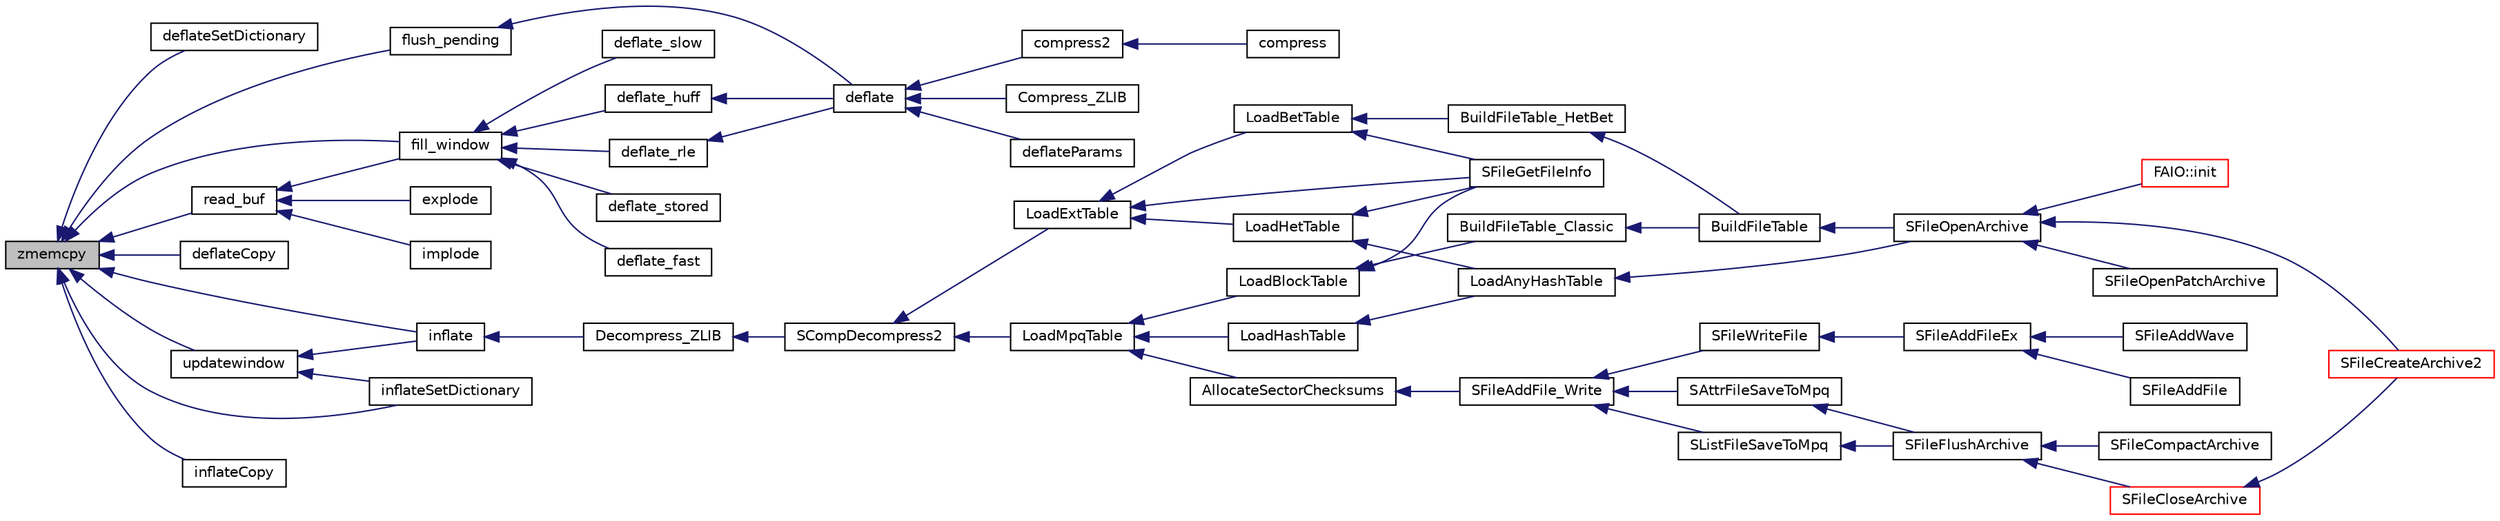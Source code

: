 digraph G
{
  edge [fontname="Helvetica",fontsize="10",labelfontname="Helvetica",labelfontsize="10"];
  node [fontname="Helvetica",fontsize="10",shape=record];
  rankdir="LR";
  Node1 [label="zmemcpy",height=0.2,width=0.4,color="black", fillcolor="grey75", style="filled" fontcolor="black"];
  Node1 -> Node2 [dir="back",color="midnightblue",fontsize="10",style="solid",fontname="Helvetica"];
  Node2 [label="deflateSetDictionary",height=0.2,width=0.4,color="black", fillcolor="white", style="filled",URL="$deflate_8c.html#a4e2855f986abd56d4515e9bb09986a5b"];
  Node1 -> Node3 [dir="back",color="midnightblue",fontsize="10",style="solid",fontname="Helvetica"];
  Node3 [label="flush_pending",height=0.2,width=0.4,color="black", fillcolor="white", style="filled",URL="$deflate_8c.html#ae9a3263767d40c4f7443bf07c31e0119"];
  Node3 -> Node4 [dir="back",color="midnightblue",fontsize="10",style="solid",fontname="Helvetica"];
  Node4 [label="deflate",height=0.2,width=0.4,color="black", fillcolor="white", style="filled",URL="$deflate_8c.html#aedba3a94d6e827d61b660443ae5b9f09"];
  Node4 -> Node5 [dir="back",color="midnightblue",fontsize="10",style="solid",fontname="Helvetica"];
  Node5 [label="compress2",height=0.2,width=0.4,color="black", fillcolor="white", style="filled",URL="$zlib_2compress_8c.html#aede7e438c033a969a1a40ba6b44f91f9"];
  Node5 -> Node6 [dir="back",color="midnightblue",fontsize="10",style="solid",fontname="Helvetica"];
  Node6 [label="compress",height=0.2,width=0.4,color="black", fillcolor="white", style="filled",URL="$zlib_2compress_8c.html#aef315743418d760a360e1be293d27cd1"];
  Node4 -> Node7 [dir="back",color="midnightblue",fontsize="10",style="solid",fontname="Helvetica"];
  Node7 [label="Compress_ZLIB",height=0.2,width=0.4,color="black", fillcolor="white", style="filled",URL="$_s_compression_8cpp.html#a76b9015cfca14abf02066adb598e39d0"];
  Node4 -> Node8 [dir="back",color="midnightblue",fontsize="10",style="solid",fontname="Helvetica"];
  Node8 [label="deflateParams",height=0.2,width=0.4,color="black", fillcolor="white", style="filled",URL="$deflate_8c.html#a6be3d26b7e317aa4db6c7870b1911d4d"];
  Node1 -> Node9 [dir="back",color="midnightblue",fontsize="10",style="solid",fontname="Helvetica"];
  Node9 [label="deflateCopy",height=0.2,width=0.4,color="black", fillcolor="white", style="filled",URL="$deflate_8c.html#a496430688ab9f4179689c883a6776b02"];
  Node1 -> Node10 [dir="back",color="midnightblue",fontsize="10",style="solid",fontname="Helvetica"];
  Node10 [label="read_buf",height=0.2,width=0.4,color="black", fillcolor="white", style="filled",URL="$deflate_8c.html#a30b7fcd3e6bea023c1c00eafad492639"];
  Node10 -> Node11 [dir="back",color="midnightblue",fontsize="10",style="solid",fontname="Helvetica"];
  Node11 [label="explode",height=0.2,width=0.4,color="black", fillcolor="white", style="filled",URL="$pklib_8h.html#a1364368595551e2e126b1fd7b5289437"];
  Node10 -> Node12 [dir="back",color="midnightblue",fontsize="10",style="solid",fontname="Helvetica"];
  Node12 [label="implode",height=0.2,width=0.4,color="black", fillcolor="white", style="filled",URL="$pklib_8h.html#ae46e59e756d9e2e2e63b71e54b74b731"];
  Node10 -> Node13 [dir="back",color="midnightblue",fontsize="10",style="solid",fontname="Helvetica"];
  Node13 [label="fill_window",height=0.2,width=0.4,color="black", fillcolor="white", style="filled",URL="$deflate_8c.html#a6cf3c43817cac5f5c422e94b2a57ea49"];
  Node13 -> Node14 [dir="back",color="midnightblue",fontsize="10",style="solid",fontname="Helvetica"];
  Node14 [label="deflate_stored",height=0.2,width=0.4,color="black", fillcolor="white", style="filled",URL="$deflate_8c.html#a67569326587f77f823522212036fc2f9"];
  Node13 -> Node15 [dir="back",color="midnightblue",fontsize="10",style="solid",fontname="Helvetica"];
  Node15 [label="deflate_fast",height=0.2,width=0.4,color="black", fillcolor="white", style="filled",URL="$deflate_8c.html#a1ee6259c01fb1c8cd3ecc551a8fe7192"];
  Node13 -> Node16 [dir="back",color="midnightblue",fontsize="10",style="solid",fontname="Helvetica"];
  Node16 [label="deflate_slow",height=0.2,width=0.4,color="black", fillcolor="white", style="filled",URL="$deflate_8c.html#a9fc7e4969451bb185e77d530c376f79f"];
  Node13 -> Node17 [dir="back",color="midnightblue",fontsize="10",style="solid",fontname="Helvetica"];
  Node17 [label="deflate_rle",height=0.2,width=0.4,color="black", fillcolor="white", style="filled",URL="$deflate_8c.html#aea13a1600dd641f5584b39b840eecaae"];
  Node17 -> Node4 [dir="back",color="midnightblue",fontsize="10",style="solid",fontname="Helvetica"];
  Node13 -> Node18 [dir="back",color="midnightblue",fontsize="10",style="solid",fontname="Helvetica"];
  Node18 [label="deflate_huff",height=0.2,width=0.4,color="black", fillcolor="white", style="filled",URL="$deflate_8c.html#a5d5671ede8ee51f34a50cfd5f498d2f0"];
  Node18 -> Node4 [dir="back",color="midnightblue",fontsize="10",style="solid",fontname="Helvetica"];
  Node1 -> Node13 [dir="back",color="midnightblue",fontsize="10",style="solid",fontname="Helvetica"];
  Node1 -> Node19 [dir="back",color="midnightblue",fontsize="10",style="solid",fontname="Helvetica"];
  Node19 [label="updatewindow",height=0.2,width=0.4,color="black", fillcolor="white", style="filled",URL="$inflate_8c.html#a1d501d65182a4a5f56d3d07961f3fb02"];
  Node19 -> Node20 [dir="back",color="midnightblue",fontsize="10",style="solid",fontname="Helvetica"];
  Node20 [label="inflate",height=0.2,width=0.4,color="black", fillcolor="white", style="filled",URL="$inflate_8c.html#a9a49cf8b6ce882dea33505b0ac84ecef"];
  Node20 -> Node21 [dir="back",color="midnightblue",fontsize="10",style="solid",fontname="Helvetica"];
  Node21 [label="Decompress_ZLIB",height=0.2,width=0.4,color="black", fillcolor="white", style="filled",URL="$_s_compression_8cpp.html#a1e94658a0bb36171f75799de2fcb2bed"];
  Node21 -> Node22 [dir="back",color="midnightblue",fontsize="10",style="solid",fontname="Helvetica"];
  Node22 [label="SCompDecompress2",height=0.2,width=0.4,color="black", fillcolor="white", style="filled",URL="$_storm_lib_8h.html#ad4be5c65706a57411d71edd72bd91e06"];
  Node22 -> Node23 [dir="back",color="midnightblue",fontsize="10",style="solid",fontname="Helvetica"];
  Node23 [label="LoadMpqTable",height=0.2,width=0.4,color="black", fillcolor="white", style="filled",URL="$_storm_common_8h.html#a0201c26eb7513898105243687243e4db"];
  Node23 -> Node24 [dir="back",color="midnightblue",fontsize="10",style="solid",fontname="Helvetica"];
  Node24 [label="AllocateSectorChecksums",height=0.2,width=0.4,color="black", fillcolor="white", style="filled",URL="$_storm_common_8h.html#a625957b3c4515b0d8664c2c7733f5ae2"];
  Node24 -> Node25 [dir="back",color="midnightblue",fontsize="10",style="solid",fontname="Helvetica"];
  Node25 [label="SFileAddFile_Write",height=0.2,width=0.4,color="black", fillcolor="white", style="filled",URL="$_storm_common_8h.html#a8bbeffca003d324051f5a4d93a6862a3"];
  Node25 -> Node26 [dir="back",color="midnightblue",fontsize="10",style="solid",fontname="Helvetica"];
  Node26 [label="SFileWriteFile",height=0.2,width=0.4,color="black", fillcolor="white", style="filled",URL="$_storm_lib_8h.html#a70c78df25d758e53550021e82078352e"];
  Node26 -> Node27 [dir="back",color="midnightblue",fontsize="10",style="solid",fontname="Helvetica"];
  Node27 [label="SFileAddFileEx",height=0.2,width=0.4,color="black", fillcolor="white", style="filled",URL="$_storm_lib_8h.html#a9d092079ada150e05bfed5a26e65e184"];
  Node27 -> Node28 [dir="back",color="midnightblue",fontsize="10",style="solid",fontname="Helvetica"];
  Node28 [label="SFileAddFile",height=0.2,width=0.4,color="black", fillcolor="white", style="filled",URL="$_storm_lib_8h.html#ab6184a31092ac5364a8746b1fca3a822"];
  Node27 -> Node29 [dir="back",color="midnightblue",fontsize="10",style="solid",fontname="Helvetica"];
  Node29 [label="SFileAddWave",height=0.2,width=0.4,color="black", fillcolor="white", style="filled",URL="$_storm_lib_8h.html#a4cc5ee53bb9a41f91d71a0be809ede22"];
  Node25 -> Node30 [dir="back",color="midnightblue",fontsize="10",style="solid",fontname="Helvetica"];
  Node30 [label="SAttrFileSaveToMpq",height=0.2,width=0.4,color="black", fillcolor="white", style="filled",URL="$_storm_common_8h.html#a1f552d4db51760c541354dc64e7808ea"];
  Node30 -> Node31 [dir="back",color="midnightblue",fontsize="10",style="solid",fontname="Helvetica"];
  Node31 [label="SFileFlushArchive",height=0.2,width=0.4,color="black", fillcolor="white", style="filled",URL="$_storm_lib_8h.html#a5f3daefb5c0d87a791fcc42ec40714d2"];
  Node31 -> Node32 [dir="back",color="midnightblue",fontsize="10",style="solid",fontname="Helvetica"];
  Node32 [label="SFileCompactArchive",height=0.2,width=0.4,color="black", fillcolor="white", style="filled",URL="$_storm_lib_8h.html#a4a8f24295ae27ee91ab52a2cc8a0e9ba"];
  Node31 -> Node33 [dir="back",color="midnightblue",fontsize="10",style="solid",fontname="Helvetica"];
  Node33 [label="SFileCloseArchive",height=0.2,width=0.4,color="red", fillcolor="white", style="filled",URL="$_storm_lib_8h.html#abe1ae9917ea665286bffd1524561fceb"];
  Node33 -> Node34 [dir="back",color="midnightblue",fontsize="10",style="solid",fontname="Helvetica"];
  Node34 [label="SFileCreateArchive2",height=0.2,width=0.4,color="red", fillcolor="white", style="filled",URL="$_storm_lib_8h.html#aa2b6fa8f16b5ac42868c546533fe26ce"];
  Node25 -> Node35 [dir="back",color="midnightblue",fontsize="10",style="solid",fontname="Helvetica"];
  Node35 [label="SListFileSaveToMpq",height=0.2,width=0.4,color="black", fillcolor="white", style="filled",URL="$_storm_common_8h.html#a92fbeed559aba21268c7cf0b967e49fc"];
  Node35 -> Node31 [dir="back",color="midnightblue",fontsize="10",style="solid",fontname="Helvetica"];
  Node23 -> Node36 [dir="back",color="midnightblue",fontsize="10",style="solid",fontname="Helvetica"];
  Node36 [label="LoadHashTable",height=0.2,width=0.4,color="black", fillcolor="white", style="filled",URL="$_storm_common_8h.html#ac783fedd5a7c270d1c1e52e846ece77e"];
  Node36 -> Node37 [dir="back",color="midnightblue",fontsize="10",style="solid",fontname="Helvetica"];
  Node37 [label="LoadAnyHashTable",height=0.2,width=0.4,color="black", fillcolor="white", style="filled",URL="$_storm_common_8h.html#acd34a41b8d29b48ac02c7aecd2f609b5"];
  Node37 -> Node38 [dir="back",color="midnightblue",fontsize="10",style="solid",fontname="Helvetica"];
  Node38 [label="SFileOpenArchive",height=0.2,width=0.4,color="black", fillcolor="white", style="filled",URL="$_storm_lib_8h.html#a8b031afa4f88b4b3705c274a0b5b4f73"];
  Node38 -> Node39 [dir="back",color="midnightblue",fontsize="10",style="solid",fontname="Helvetica"];
  Node39 [label="FAIO::init",height=0.2,width=0.4,color="red", fillcolor="white", style="filled",URL="$namespace_f_a_i_o.html#a2c6d08b4256153f34907093724c0f995"];
  Node38 -> Node34 [dir="back",color="midnightblue",fontsize="10",style="solid",fontname="Helvetica"];
  Node38 -> Node40 [dir="back",color="midnightblue",fontsize="10",style="solid",fontname="Helvetica"];
  Node40 [label="SFileOpenPatchArchive",height=0.2,width=0.4,color="black", fillcolor="white", style="filled",URL="$_storm_lib_8h.html#a6daebdc66320d44284e960bbff33e886"];
  Node23 -> Node41 [dir="back",color="midnightblue",fontsize="10",style="solid",fontname="Helvetica"];
  Node41 [label="LoadBlockTable",height=0.2,width=0.4,color="black", fillcolor="white", style="filled",URL="$_storm_common_8h.html#adc2df260bf34449da5b48a19c2e9a788"];
  Node41 -> Node42 [dir="back",color="midnightblue",fontsize="10",style="solid",fontname="Helvetica"];
  Node42 [label="BuildFileTable_Classic",height=0.2,width=0.4,color="black", fillcolor="white", style="filled",URL="$_s_base_file_table_8cpp.html#abe1a62f60e8a51e2096f1aeff15b2170"];
  Node42 -> Node43 [dir="back",color="midnightblue",fontsize="10",style="solid",fontname="Helvetica"];
  Node43 [label="BuildFileTable",height=0.2,width=0.4,color="black", fillcolor="white", style="filled",URL="$_storm_common_8h.html#a1c0a0948adf593a715e4cdc76bd252fd"];
  Node43 -> Node38 [dir="back",color="midnightblue",fontsize="10",style="solid",fontname="Helvetica"];
  Node41 -> Node44 [dir="back",color="midnightblue",fontsize="10",style="solid",fontname="Helvetica"];
  Node44 [label="SFileGetFileInfo",height=0.2,width=0.4,color="black", fillcolor="white", style="filled",URL="$_storm_lib_8h.html#a65c5c13489a621c481282da76b101e16"];
  Node22 -> Node45 [dir="back",color="midnightblue",fontsize="10",style="solid",fontname="Helvetica"];
  Node45 [label="LoadExtTable",height=0.2,width=0.4,color="black", fillcolor="white", style="filled",URL="$_storm_common_8h.html#a7bf97c1c4ef7c27dce39e44b1cf0ea9f"];
  Node45 -> Node46 [dir="back",color="midnightblue",fontsize="10",style="solid",fontname="Helvetica"];
  Node46 [label="LoadHetTable",height=0.2,width=0.4,color="black", fillcolor="white", style="filled",URL="$_storm_common_8h.html#a3192325af2d538a1196c76f8dd980d42"];
  Node46 -> Node37 [dir="back",color="midnightblue",fontsize="10",style="solid",fontname="Helvetica"];
  Node46 -> Node44 [dir="back",color="midnightblue",fontsize="10",style="solid",fontname="Helvetica"];
  Node45 -> Node47 [dir="back",color="midnightblue",fontsize="10",style="solid",fontname="Helvetica"];
  Node47 [label="LoadBetTable",height=0.2,width=0.4,color="black", fillcolor="white", style="filled",URL="$_storm_common_8h.html#ad45353be81c314aa55264bd932a0758e"];
  Node47 -> Node48 [dir="back",color="midnightblue",fontsize="10",style="solid",fontname="Helvetica"];
  Node48 [label="BuildFileTable_HetBet",height=0.2,width=0.4,color="black", fillcolor="white", style="filled",URL="$_s_base_file_table_8cpp.html#a8dffbc95a113e2b15eb324cc91a029ab"];
  Node48 -> Node43 [dir="back",color="midnightblue",fontsize="10",style="solid",fontname="Helvetica"];
  Node47 -> Node44 [dir="back",color="midnightblue",fontsize="10",style="solid",fontname="Helvetica"];
  Node45 -> Node44 [dir="back",color="midnightblue",fontsize="10",style="solid",fontname="Helvetica"];
  Node19 -> Node49 [dir="back",color="midnightblue",fontsize="10",style="solid",fontname="Helvetica"];
  Node49 [label="inflateSetDictionary",height=0.2,width=0.4,color="black", fillcolor="white", style="filled",URL="$inflate_8c.html#a0e7de2db7d65e00a99bea217653b152e"];
  Node1 -> Node20 [dir="back",color="midnightblue",fontsize="10",style="solid",fontname="Helvetica"];
  Node1 -> Node49 [dir="back",color="midnightblue",fontsize="10",style="solid",fontname="Helvetica"];
  Node1 -> Node50 [dir="back",color="midnightblue",fontsize="10",style="solid",fontname="Helvetica"];
  Node50 [label="inflateCopy",height=0.2,width=0.4,color="black", fillcolor="white", style="filled",URL="$inflate_8c.html#aed5ce4086853dcd68479b936c516ac09"];
}

